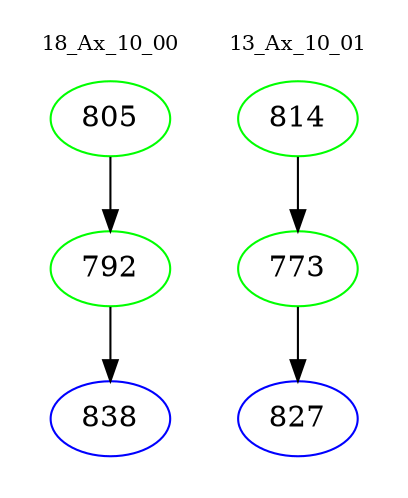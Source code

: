 digraph{
subgraph cluster_0 {
color = white
label = "18_Ax_10_00";
fontsize=10;
T0_805 [label="805", color="green"]
T0_805 -> T0_792 [color="black"]
T0_792 [label="792", color="green"]
T0_792 -> T0_838 [color="black"]
T0_838 [label="838", color="blue"]
}
subgraph cluster_1 {
color = white
label = "13_Ax_10_01";
fontsize=10;
T1_814 [label="814", color="green"]
T1_814 -> T1_773 [color="black"]
T1_773 [label="773", color="green"]
T1_773 -> T1_827 [color="black"]
T1_827 [label="827", color="blue"]
}
}
